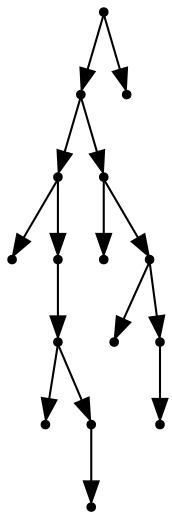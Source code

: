 digraph {
  15 [shape=point];
  13 [shape=point];
  6 [shape=point];
  0 [shape=point];
  5 [shape=point];
  4 [shape=point];
  1 [shape=point];
  3 [shape=point];
  2 [shape=point];
  12 [shape=point];
  7 [shape=point];
  11 [shape=point];
  8 [shape=point];
  10 [shape=point];
  9 [shape=point];
  14 [shape=point];
15 -> 13;
13 -> 6;
6 -> 0;
6 -> 5;
5 -> 4;
4 -> 1;
4 -> 3;
3 -> 2;
13 -> 12;
12 -> 7;
12 -> 11;
11 -> 8;
11 -> 10;
10 -> 9;
15 -> 14;
}
